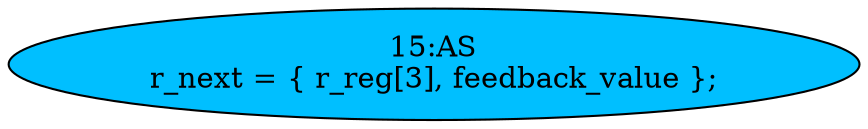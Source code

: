 strict digraph "" {
	node [label="\N"];
	"15:AS"	[ast="<pyverilog.vparser.ast.Assign object at 0x7f2358505fd0>",
		def_var="['r_next']",
		fillcolor=deepskyblue,
		label="15:AS
r_next = { r_reg[3], feedback_value };",
		statements="[]",
		style=filled,
		typ=Assign,
		use_var="['r_reg', 'feedback_value']"];
}
